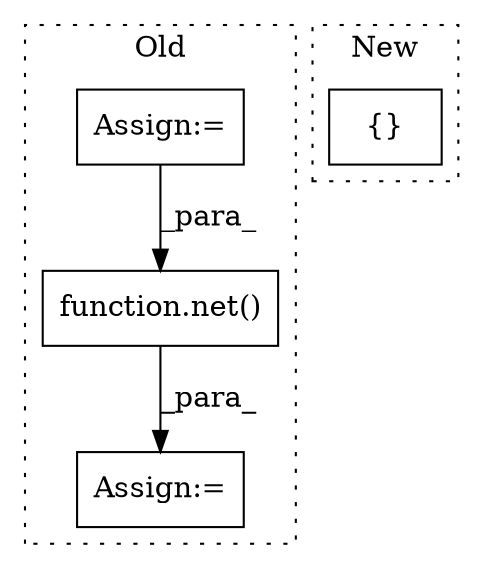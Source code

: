 digraph G {
subgraph cluster0 {
1 [label="function.net()" a="75" s="5663,5692" l="4,1" shape="box"];
3 [label="Assign:=" a="68" s="5660" l="3" shape="box"];
4 [label="Assign:=" a="68" s="5560" l="3" shape="box"];
label = "Old";
style="dotted";
}
subgraph cluster1 {
2 [label="{}" a="59" s="7476,7476" l="2,1" shape="box"];
label = "New";
style="dotted";
}
1 -> 3 [label="_para_"];
4 -> 1 [label="_para_"];
}